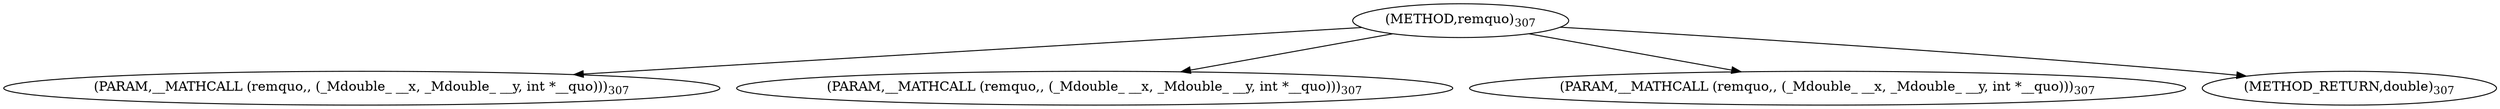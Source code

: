 digraph "remquo" {  
"6407" [label = <(METHOD,remquo)<SUB>307</SUB>> ]
"6408" [label = <(PARAM,__MATHCALL (remquo,, (_Mdouble_ __x, _Mdouble_ __y, int *__quo)))<SUB>307</SUB>> ]
"6409" [label = <(PARAM,__MATHCALL (remquo,, (_Mdouble_ __x, _Mdouble_ __y, int *__quo)))<SUB>307</SUB>> ]
"6410" [label = <(PARAM,__MATHCALL (remquo,, (_Mdouble_ __x, _Mdouble_ __y, int *__quo)))<SUB>307</SUB>> ]
"6411" [label = <(METHOD_RETURN,double)<SUB>307</SUB>> ]
  "6407" -> "6408" 
  "6407" -> "6409" 
  "6407" -> "6410" 
  "6407" -> "6411" 
}
